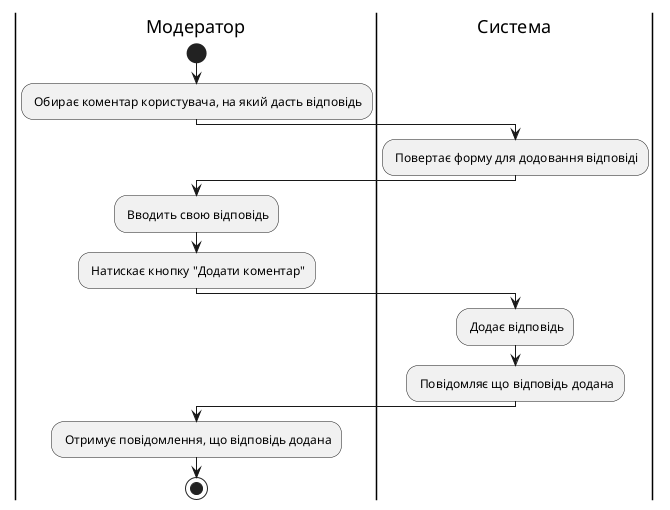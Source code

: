 @startuml
skinparam ArchimateBackgroundColor #ffffff
skinparam	shadowing false
skinparam Note {
	BackgroundColor #f85658
	FontColor #ffffff
}



|Модератор|
start
: Обирає коментар користувача, на який дасть відповідь;

|Система|
: Повертає форму для додовання відповіді;

|Модератор|
: Вводить свою відповідь;

: Натискає кнопку "Додати коментар";

|Система|

: Додає відповідь;
: Повідомляє що відповідь додана;

|Модератор|

: Отримує повідомлення, що відповідь додана;

stop;


@enduml
